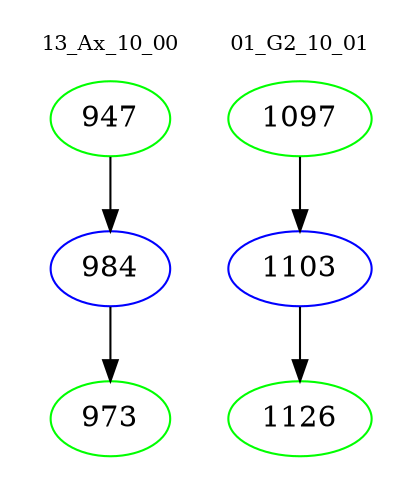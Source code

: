 digraph{
subgraph cluster_0 {
color = white
label = "13_Ax_10_00";
fontsize=10;
T0_947 [label="947", color="green"]
T0_947 -> T0_984 [color="black"]
T0_984 [label="984", color="blue"]
T0_984 -> T0_973 [color="black"]
T0_973 [label="973", color="green"]
}
subgraph cluster_1 {
color = white
label = "01_G2_10_01";
fontsize=10;
T1_1097 [label="1097", color="green"]
T1_1097 -> T1_1103 [color="black"]
T1_1103 [label="1103", color="blue"]
T1_1103 -> T1_1126 [color="black"]
T1_1126 [label="1126", color="green"]
}
}

